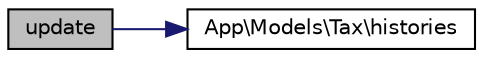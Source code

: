 digraph "update"
{
 // LATEX_PDF_SIZE
  bgcolor="transparent";
  edge [fontname="Helvetica",fontsize="10",labelfontname="Helvetica",labelfontsize="10"];
  node [fontname="Helvetica",fontsize="10",shape=record];
  rankdir="LR";
  Node1 [label="update",height=0.2,width=0.4,color="black", fillcolor="grey75", style="filled", fontcolor="black",tooltip="Actualiza la información de un impuesto."];
  Node1 -> Node2 [color="midnightblue",fontsize="10",style="solid",fontname="Helvetica"];
  Node2 [label="App\\Models\\Tax\\histories",height=0.2,width=0.4,color="black",URL="$d6/db0/classApp_1_1Models_1_1Tax.html#a82aca0092d8225e9da311390c226aaa7",tooltip="Método que obtiene los históricos de los impuestos."];
}
